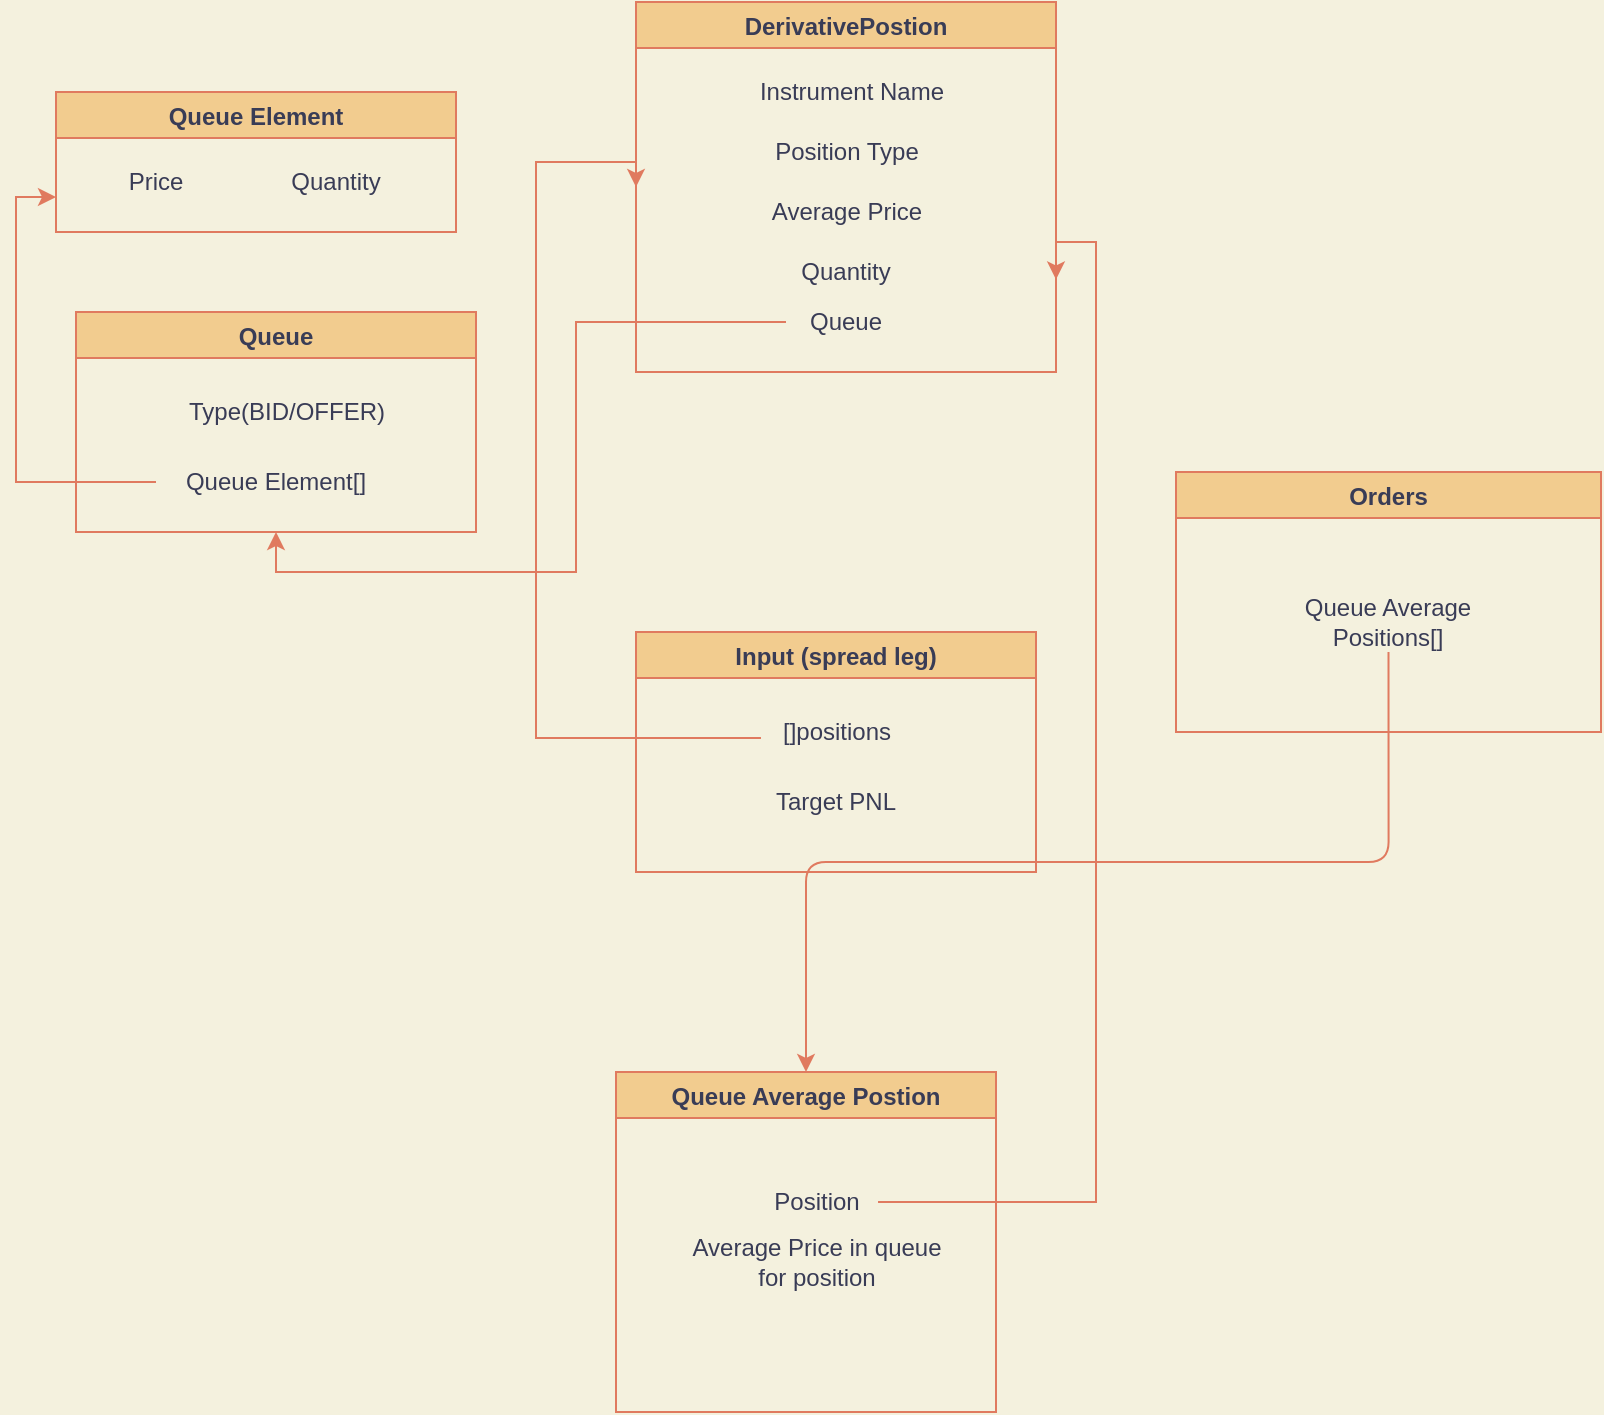 <mxfile version="18.1.1" type="github">
  <diagram id="R2lEEEUBdFMjLlhIrx00" name="Page-1">
    <mxGraphModel dx="1422" dy="752" grid="1" gridSize="10" guides="1" tooltips="1" connect="1" arrows="1" fold="1" page="1" pageScale="1" pageWidth="850" pageHeight="1100" background="#F4F1DE" math="0" shadow="0" extFonts="Permanent Marker^https://fonts.googleapis.com/css?family=Permanent+Marker">
      <root>
        <mxCell id="0" />
        <mxCell id="1" parent="0" />
        <mxCell id="Mf9E2BSEr2ASgr69kRrI-11" value="DerivativePostion" style="swimlane;fontFamily=Helvetica;shadow=0;fillColor=#F2CC8F;strokeColor=#E07A5F;fontColor=#393C56;" parent="1" vertex="1">
          <mxGeometry x="320" y="65" width="210" height="185" as="geometry" />
        </mxCell>
        <mxCell id="Mf9E2BSEr2ASgr69kRrI-15" value="Position Type" style="text;html=1;strokeColor=none;fillColor=none;align=center;verticalAlign=middle;whiteSpace=wrap;rounded=0;shadow=0;fontFamily=Helvetica;fontColor=#393C56;" parent="Mf9E2BSEr2ASgr69kRrI-11" vertex="1">
          <mxGeometry x="53" y="60" width="105" height="30" as="geometry" />
        </mxCell>
        <mxCell id="Mf9E2BSEr2ASgr69kRrI-18" value="Average Price" style="text;html=1;strokeColor=none;fillColor=none;align=center;verticalAlign=middle;whiteSpace=wrap;rounded=0;shadow=0;fontFamily=Helvetica;fontColor=#393C56;" parent="Mf9E2BSEr2ASgr69kRrI-11" vertex="1">
          <mxGeometry x="63" y="90" width="85" height="30" as="geometry" />
        </mxCell>
        <mxCell id="Mf9E2BSEr2ASgr69kRrI-19" value="Quantity" style="text;html=1;strokeColor=none;fillColor=none;align=center;verticalAlign=middle;whiteSpace=wrap;rounded=0;shadow=0;fontFamily=Helvetica;fontColor=#393C56;" parent="Mf9E2BSEr2ASgr69kRrI-11" vertex="1">
          <mxGeometry x="75" y="120" width="60" height="30" as="geometry" />
        </mxCell>
        <mxCell id="Mf9E2BSEr2ASgr69kRrI-59" value="Instrument Name" style="text;html=1;strokeColor=none;fillColor=none;align=center;verticalAlign=middle;whiteSpace=wrap;rounded=0;shadow=0;fontFamily=Helvetica;fontColor=#393C56;" parent="Mf9E2BSEr2ASgr69kRrI-11" vertex="1">
          <mxGeometry x="58" y="30" width="100" height="30" as="geometry" />
        </mxCell>
        <mxCell id="0EmC3urb97hZR-KGXPaL-1" value="Queue" style="text;html=1;strokeColor=none;fillColor=none;align=center;verticalAlign=middle;whiteSpace=wrap;rounded=0;shadow=0;fontFamily=Helvetica;fontColor=#393C56;" parent="Mf9E2BSEr2ASgr69kRrI-11" vertex="1">
          <mxGeometry x="75" y="145" width="60" height="30" as="geometry" />
        </mxCell>
        <mxCell id="Mf9E2BSEr2ASgr69kRrI-22" value="Queue" style="swimlane;fontFamily=Helvetica;shadow=0;fillColor=#F2CC8F;strokeColor=#E07A5F;fontColor=#393C56;" parent="1" vertex="1">
          <mxGeometry x="40" y="220" width="200" height="110" as="geometry" />
        </mxCell>
        <mxCell id="Mf9E2BSEr2ASgr69kRrI-27" value="Type(BID/OFFER)" style="text;html=1;align=center;verticalAlign=middle;resizable=0;points=[];autosize=1;strokeColor=none;fillColor=none;fontFamily=Helvetica;fontColor=#393C56;" parent="Mf9E2BSEr2ASgr69kRrI-22" vertex="1">
          <mxGeometry x="50" y="40" width="110" height="20" as="geometry" />
        </mxCell>
        <mxCell id="Mf9E2BSEr2ASgr69kRrI-30" value="Queue Element[]" style="text;html=1;strokeColor=none;fillColor=none;align=center;verticalAlign=middle;whiteSpace=wrap;rounded=0;shadow=0;fontFamily=Helvetica;fontColor=#393C56;" parent="Mf9E2BSEr2ASgr69kRrI-22" vertex="1">
          <mxGeometry x="40" y="70" width="120" height="30" as="geometry" />
        </mxCell>
        <mxCell id="Mf9E2BSEr2ASgr69kRrI-31" value="Queue Element" style="swimlane;shadow=0;fontFamily=Helvetica;fillColor=#F2CC8F;strokeColor=#E07A5F;fontColor=#393C56;" parent="1" vertex="1">
          <mxGeometry x="30" y="110" width="200" height="70" as="geometry" />
        </mxCell>
        <mxCell id="Mf9E2BSEr2ASgr69kRrI-33" value="Price" style="text;html=1;strokeColor=none;fillColor=none;align=center;verticalAlign=middle;whiteSpace=wrap;rounded=0;shadow=0;fontFamily=Helvetica;fontColor=#393C56;" parent="Mf9E2BSEr2ASgr69kRrI-31" vertex="1">
          <mxGeometry x="20" y="30" width="60" height="30" as="geometry" />
        </mxCell>
        <mxCell id="Mf9E2BSEr2ASgr69kRrI-34" value="Quantity" style="text;html=1;strokeColor=none;fillColor=none;align=center;verticalAlign=middle;whiteSpace=wrap;rounded=0;shadow=0;fontFamily=Helvetica;fontColor=#393C56;" parent="Mf9E2BSEr2ASgr69kRrI-31" vertex="1">
          <mxGeometry x="110" y="30" width="60" height="30" as="geometry" />
        </mxCell>
        <mxCell id="0EmC3urb97hZR-KGXPaL-2" style="edgeStyle=orthogonalEdgeStyle;curved=0;rounded=1;sketch=0;orthogonalLoop=1;jettySize=auto;html=1;exitX=0.5;exitY=1;exitDx=0;exitDy=0;fontColor=#393C56;strokeColor=#E07A5F;fillColor=#F2CC8F;entryX=0.5;entryY=0;entryDx=0;entryDy=0;" parent="1" source="Mf9E2BSEr2ASgr69kRrI-42" target="Mf9E2BSEr2ASgr69kRrI-62" edge="1">
          <mxGeometry relative="1" as="geometry">
            <mxPoint x="692.5" y="660" as="targetPoint" />
          </mxGeometry>
        </mxCell>
        <mxCell id="Mf9E2BSEr2ASgr69kRrI-40" value="Orders" style="swimlane;shadow=0;fontFamily=Helvetica;fillColor=#F2CC8F;strokeColor=#E07A5F;fontColor=#393C56;" parent="1" vertex="1">
          <mxGeometry x="590" y="300" width="212.5" height="130" as="geometry" />
        </mxCell>
        <mxCell id="Mf9E2BSEr2ASgr69kRrI-42" value="Queue Average Positions[]" style="text;html=1;strokeColor=none;fillColor=none;align=center;verticalAlign=middle;whiteSpace=wrap;rounded=0;shadow=0;fontFamily=Helvetica;fontColor=#393C56;" parent="Mf9E2BSEr2ASgr69kRrI-40" vertex="1">
          <mxGeometry x="36.25" y="60" width="140" height="30" as="geometry" />
        </mxCell>
        <mxCell id="Mf9E2BSEr2ASgr69kRrI-44" value="Input (spread leg)" style="swimlane;shadow=0;fontFamily=Helvetica;fillColor=#F2CC8F;strokeColor=#E07A5F;fontColor=#393C56;" parent="1" vertex="1">
          <mxGeometry x="320" y="380" width="200" height="120" as="geometry" />
        </mxCell>
        <mxCell id="Mf9E2BSEr2ASgr69kRrI-55" value="[]positions" style="text;html=1;align=center;verticalAlign=middle;resizable=0;points=[];autosize=1;strokeColor=none;fillColor=none;fontFamily=Helvetica;fontColor=#393C56;" parent="Mf9E2BSEr2ASgr69kRrI-44" vertex="1">
          <mxGeometry x="65" y="40" width="70" height="20" as="geometry" />
        </mxCell>
        <mxCell id="Mf9E2BSEr2ASgr69kRrI-57" value="Target PNL" style="text;html=1;strokeColor=none;fillColor=none;align=center;verticalAlign=middle;whiteSpace=wrap;rounded=0;shadow=0;fontFamily=Helvetica;fontColor=#393C56;" parent="Mf9E2BSEr2ASgr69kRrI-44" vertex="1">
          <mxGeometry x="60" y="70" width="80" height="30" as="geometry" />
        </mxCell>
        <mxCell id="Mf9E2BSEr2ASgr69kRrI-45" style="edgeStyle=orthogonalEdgeStyle;rounded=0;orthogonalLoop=1;jettySize=auto;html=1;entryX=0;entryY=0.75;entryDx=0;entryDy=0;fontFamily=Helvetica;labelBackgroundColor=#F4F1DE;strokeColor=#E07A5F;fontColor=#393C56;" parent="1" source="Mf9E2BSEr2ASgr69kRrI-30" target="Mf9E2BSEr2ASgr69kRrI-31" edge="1">
          <mxGeometry relative="1" as="geometry">
            <Array as="points">
              <mxPoint x="10" y="305" />
              <mxPoint x="10" y="163" />
            </Array>
          </mxGeometry>
        </mxCell>
        <mxCell id="Mf9E2BSEr2ASgr69kRrI-49" style="edgeStyle=orthogonalEdgeStyle;rounded=0;orthogonalLoop=1;jettySize=auto;html=1;entryX=0;entryY=0.5;entryDx=0;entryDy=0;fontFamily=Helvetica;labelBackgroundColor=#F4F1DE;strokeColor=#E07A5F;fontColor=#393C56;exitX=-0.036;exitY=0.65;exitDx=0;exitDy=0;exitPerimeter=0;" parent="1" source="Mf9E2BSEr2ASgr69kRrI-55" target="Mf9E2BSEr2ASgr69kRrI-11" edge="1">
          <mxGeometry relative="1" as="geometry">
            <Array as="points">
              <mxPoint x="270" y="433" />
              <mxPoint x="270" y="145" />
              <mxPoint x="320" y="145" />
            </Array>
            <mxPoint x="270" y="510" as="sourcePoint" />
          </mxGeometry>
        </mxCell>
        <mxCell id="Mf9E2BSEr2ASgr69kRrI-62" value="Queue Average Postion" style="swimlane;shadow=0;fontFamily=Helvetica;fillColor=#F2CC8F;strokeColor=#E07A5F;fontColor=#393C56;" parent="1" vertex="1">
          <mxGeometry x="310" y="600" width="190" height="170" as="geometry" />
        </mxCell>
        <mxCell id="Mf9E2BSEr2ASgr69kRrI-65" value="Position" style="text;html=1;align=center;verticalAlign=middle;resizable=0;points=[];autosize=1;strokeColor=none;fillColor=none;fontFamily=Helvetica;fontColor=#393C56;" parent="Mf9E2BSEr2ASgr69kRrI-62" vertex="1">
          <mxGeometry x="70" y="55" width="60" height="20" as="geometry" />
        </mxCell>
        <mxCell id="Mf9E2BSEr2ASgr69kRrI-67" value="Average Price in queue for position" style="text;html=1;strokeColor=none;fillColor=none;align=center;verticalAlign=middle;whiteSpace=wrap;rounded=0;shadow=0;fontFamily=Helvetica;fontColor=#393C56;" parent="Mf9E2BSEr2ASgr69kRrI-62" vertex="1">
          <mxGeometry x="32.5" y="80" width="135" height="30" as="geometry" />
        </mxCell>
        <mxCell id="Mf9E2BSEr2ASgr69kRrI-64" style="edgeStyle=orthogonalEdgeStyle;rounded=0;orthogonalLoop=1;jettySize=auto;html=1;entryX=0.5;entryY=1;entryDx=0;entryDy=0;fontFamily=Helvetica;labelBackgroundColor=#F4F1DE;strokeColor=#E07A5F;fontColor=#393C56;exitX=0;exitY=0.5;exitDx=0;exitDy=0;" parent="1" source="0EmC3urb97hZR-KGXPaL-1" target="Mf9E2BSEr2ASgr69kRrI-22" edge="1">
          <mxGeometry relative="1" as="geometry">
            <mxPoint x="370" y="210" as="sourcePoint" />
            <Array as="points">
              <mxPoint x="290" y="225" />
              <mxPoint x="290" y="350" />
              <mxPoint x="140" y="350" />
            </Array>
          </mxGeometry>
        </mxCell>
        <mxCell id="Mf9E2BSEr2ASgr69kRrI-66" style="edgeStyle=orthogonalEdgeStyle;rounded=0;orthogonalLoop=1;jettySize=auto;html=1;entryX=1;entryY=0.75;entryDx=0;entryDy=0;fontFamily=Helvetica;labelBackgroundColor=#F4F1DE;strokeColor=#E07A5F;fontColor=#393C56;exitX=1.017;exitY=0.5;exitDx=0;exitDy=0;exitPerimeter=0;" parent="1" source="Mf9E2BSEr2ASgr69kRrI-65" target="Mf9E2BSEr2ASgr69kRrI-11" edge="1">
          <mxGeometry relative="1" as="geometry">
            <Array as="points">
              <mxPoint x="550" y="665" />
              <mxPoint x="550" y="185" />
              <mxPoint x="530" y="185" />
            </Array>
          </mxGeometry>
        </mxCell>
      </root>
    </mxGraphModel>
  </diagram>
</mxfile>
